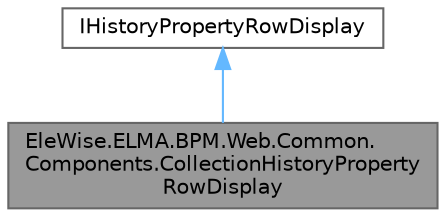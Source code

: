 digraph "EleWise.ELMA.BPM.Web.Common.Components.CollectionHistoryPropertyRowDisplay"
{
 // LATEX_PDF_SIZE
  bgcolor="transparent";
  edge [fontname=Helvetica,fontsize=10,labelfontname=Helvetica,labelfontsize=10];
  node [fontname=Helvetica,fontsize=10,shape=box,height=0.2,width=0.4];
  Node1 [id="Node000001",label="EleWise.ELMA.BPM.Web.Common.\lComponents.CollectionHistoryProperty\lRowDisplay",height=0.2,width=0.4,color="gray40", fillcolor="grey60", style="filled", fontcolor="black",tooltip="Точка расширения, для отображения изменений в значении спискового свойства в истории"];
  Node2 -> Node1 [id="edge1_Node000001_Node000002",dir="back",color="steelblue1",style="solid",tooltip=" "];
  Node2 [id="Node000002",label="IHistoryPropertyRowDisplay",height=0.2,width=0.4,color="gray40", fillcolor="white", style="filled",tooltip=" "];
}
